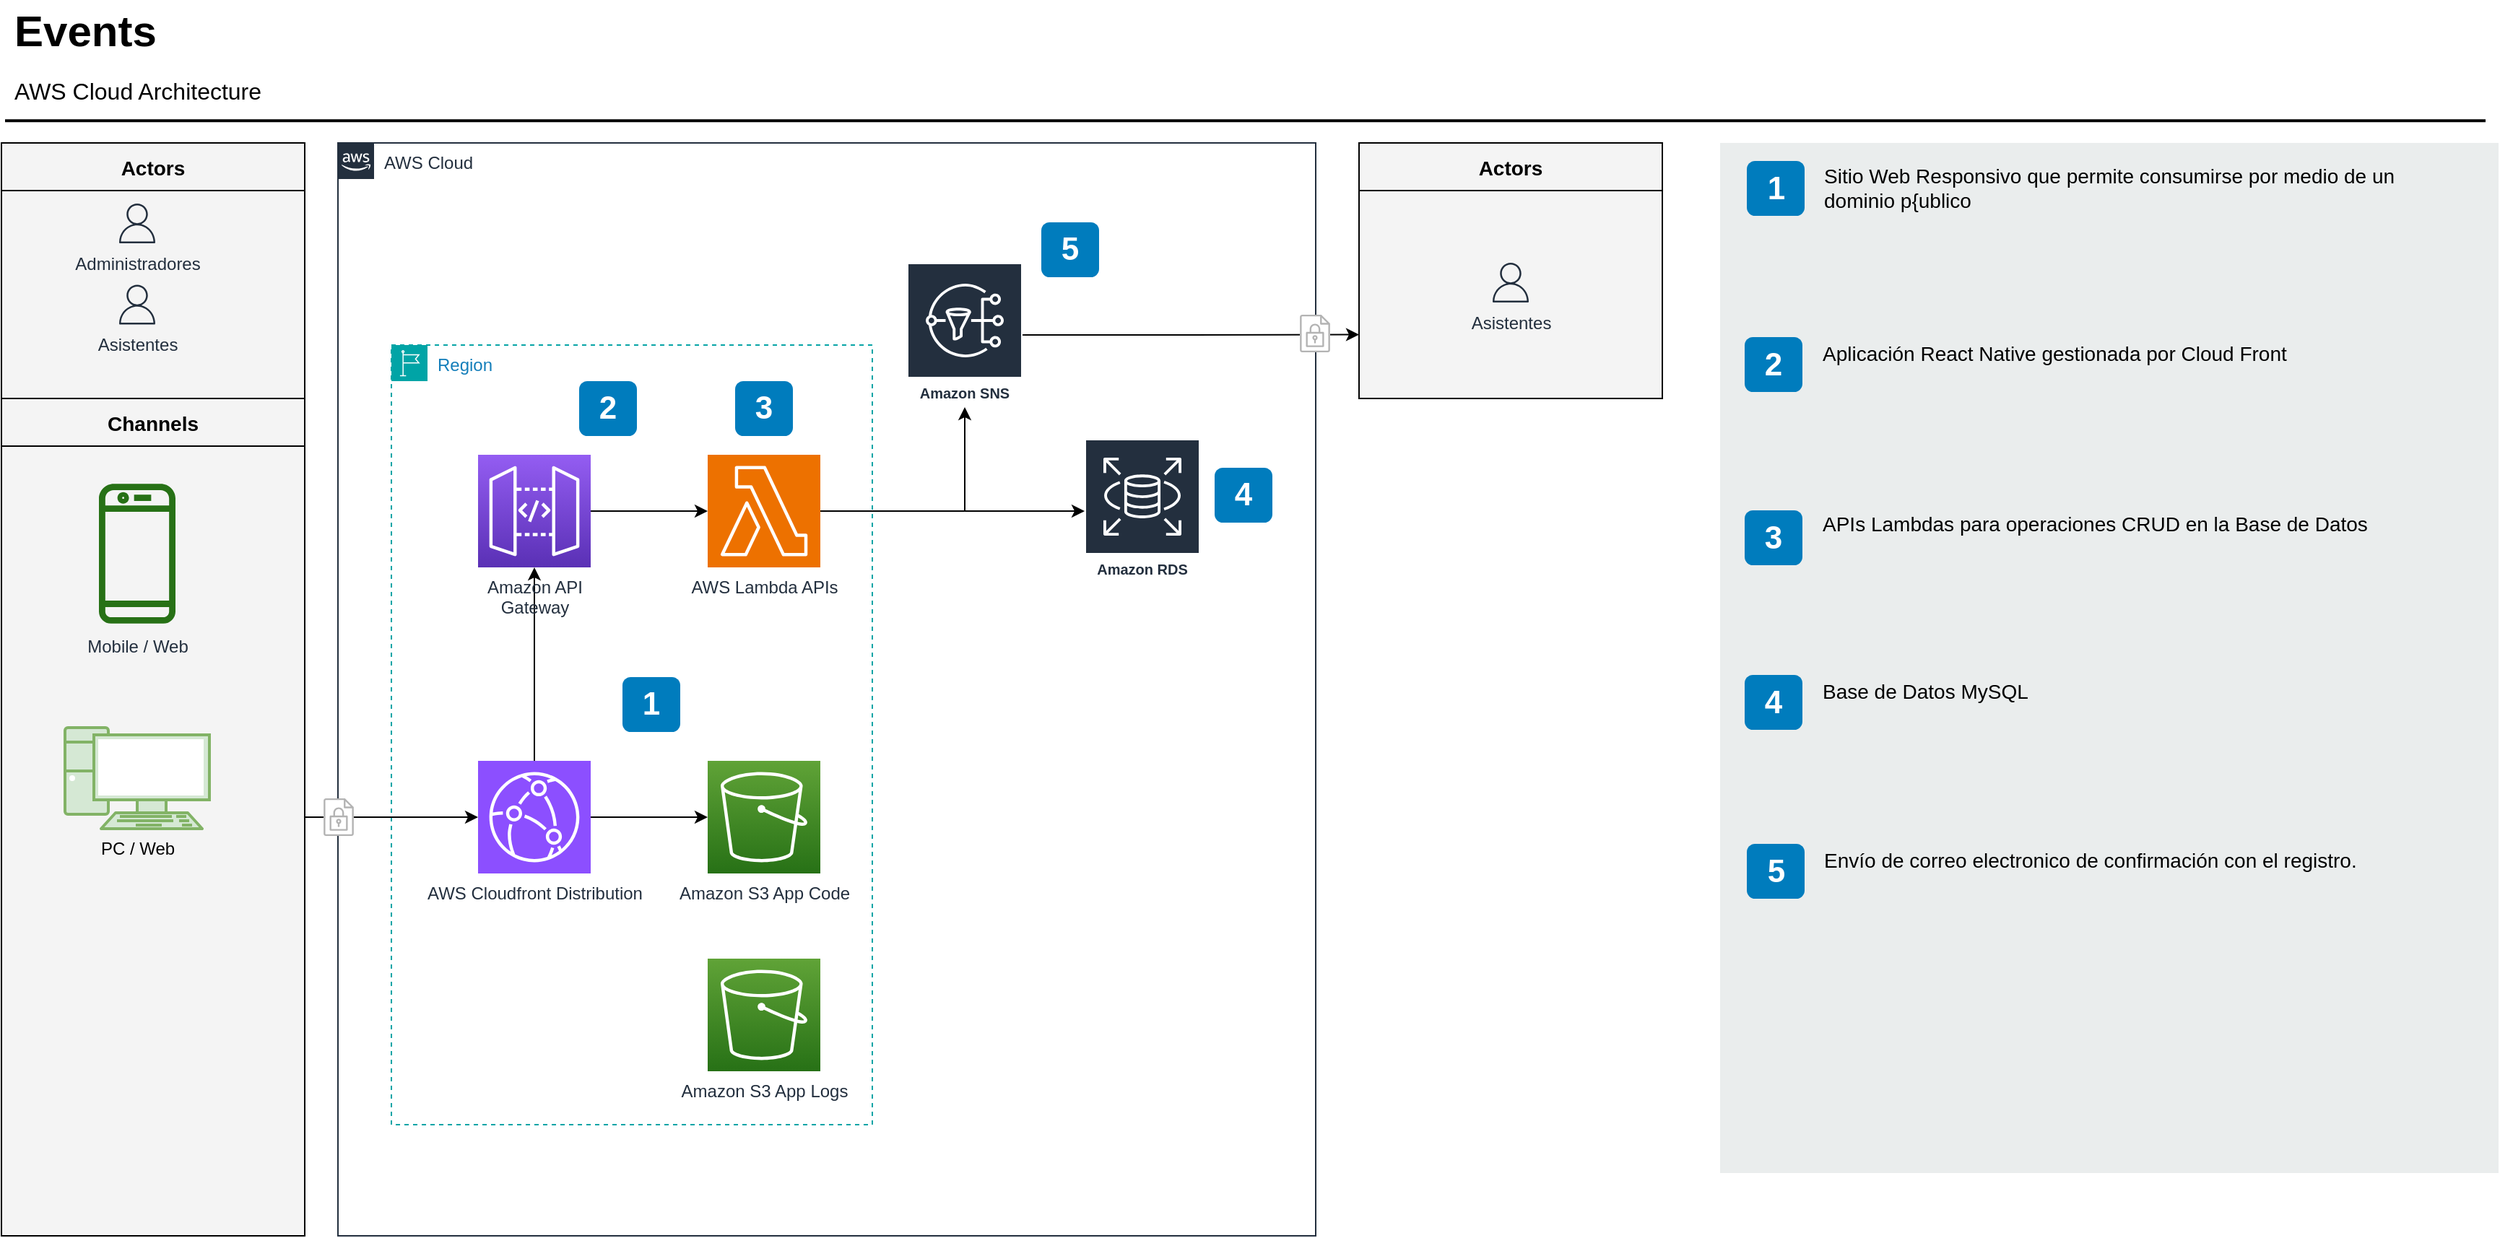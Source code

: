 <mxfile version="24.1.0" type="github">
  <diagram id="Ht1M8jgEwFfnCIfOTk4-" name="Page-1">
    <mxGraphModel dx="1793" dy="975" grid="1" gridSize="10" guides="1" tooltips="1" connect="1" arrows="1" fold="1" page="1" pageScale="1" pageWidth="827" pageHeight="1169" math="0" shadow="0">
      <root>
        <mxCell id="0" />
        <mxCell id="1" parent="0" />
        <mxCell id="jZVaUwOg5UY3L9NAnvdq-71" value="AWS Cloud" style="points=[[0,0],[0.25,0],[0.5,0],[0.75,0],[1,0],[1,0.25],[1,0.5],[1,0.75],[1,1],[0.75,1],[0.5,1],[0.25,1],[0,1],[0,0.75],[0,0.5],[0,0.25]];outlineConnect=0;gradientColor=none;html=1;whiteSpace=wrap;fontSize=12;fontStyle=0;shape=mxgraph.aws4.group;grIcon=mxgraph.aws4.group_aws_cloud_alt;strokeColor=#232F3E;fillColor=none;verticalAlign=top;align=left;spacingLeft=30;fontColor=#232F3E;dashed=0;labelBackgroundColor=none;container=1;pointerEvents=0;collapsible=0;recursiveResize=0;" parent="1" vertex="1">
          <mxGeometry x="263" y="125" width="677" height="757" as="geometry" />
        </mxCell>
        <mxCell id="h6jfpJUwD-NlQoihY7gU-10" value="" style="edgeStyle=orthogonalEdgeStyle;rounded=0;orthogonalLoop=1;jettySize=auto;html=1;" edge="1" parent="jZVaUwOg5UY3L9NAnvdq-71" source="h6jfpJUwD-NlQoihY7gU-9" target="jZVaUwOg5UY3L9NAnvdq-73">
          <mxGeometry relative="1" as="geometry" />
        </mxCell>
        <mxCell id="h6jfpJUwD-NlQoihY7gU-55" style="edgeStyle=orthogonalEdgeStyle;rounded=0;orthogonalLoop=1;jettySize=auto;html=1;" edge="1" parent="jZVaUwOg5UY3L9NAnvdq-71" source="h6jfpJUwD-NlQoihY7gU-9" target="jZVaUwOg5UY3L9NAnvdq-74">
          <mxGeometry relative="1" as="geometry" />
        </mxCell>
        <mxCell id="h6jfpJUwD-NlQoihY7gU-9" value="AWS Cloudfront Distribution" style="sketch=0;points=[[0,0,0],[0.25,0,0],[0.5,0,0],[0.75,0,0],[1,0,0],[0,1,0],[0.25,1,0],[0.5,1,0],[0.75,1,0],[1,1,0],[0,0.25,0],[0,0.5,0],[0,0.75,0],[1,0.25,0],[1,0.5,0],[1,0.75,0]];outlineConnect=0;fontColor=#232F3E;fillColor=#8C4FFF;strokeColor=#ffffff;dashed=0;verticalLabelPosition=bottom;verticalAlign=top;align=center;html=1;fontSize=12;fontStyle=0;aspect=fixed;shape=mxgraph.aws4.resourceIcon;resIcon=mxgraph.aws4.cloudfront;" vertex="1" parent="jZVaUwOg5UY3L9NAnvdq-71">
          <mxGeometry x="97" y="428" width="78" height="78" as="geometry" />
        </mxCell>
        <mxCell id="jZVaUwOg5UY3L9NAnvdq-73" value="Amazon S3 App Code" style="outlineConnect=0;fontColor=#232F3E;gradientColor=#60A337;gradientDirection=north;fillColor=#277116;strokeColor=#ffffff;dashed=0;verticalLabelPosition=bottom;verticalAlign=top;align=center;html=1;fontSize=12;fontStyle=0;aspect=fixed;shape=mxgraph.aws4.resourceIcon;resIcon=mxgraph.aws4.s3;labelBackgroundColor=none;" parent="jZVaUwOg5UY3L9NAnvdq-71" vertex="1">
          <mxGeometry x="256" y="428" width="78" height="78" as="geometry" />
        </mxCell>
        <mxCell id="h6jfpJUwD-NlQoihY7gU-17" value="" style="edgeStyle=orthogonalEdgeStyle;rounded=0;orthogonalLoop=1;jettySize=auto;html=1;" edge="1" parent="jZVaUwOg5UY3L9NAnvdq-71" source="jZVaUwOg5UY3L9NAnvdq-74" target="h6jfpJUwD-NlQoihY7gU-15">
          <mxGeometry relative="1" as="geometry" />
        </mxCell>
        <mxCell id="jZVaUwOg5UY3L9NAnvdq-74" value="Amazon API&lt;br&gt;Gateway&lt;br&gt;" style="outlineConnect=0;fontColor=#232F3E;gradientColor=#945DF2;gradientDirection=north;fillColor=#5A30B5;strokeColor=#ffffff;dashed=0;verticalLabelPosition=bottom;verticalAlign=top;align=center;html=1;fontSize=12;fontStyle=0;aspect=fixed;shape=mxgraph.aws4.resourceIcon;resIcon=mxgraph.aws4.api_gateway;labelBackgroundColor=none;" parent="jZVaUwOg5UY3L9NAnvdq-71" vertex="1">
          <mxGeometry x="97" y="216.0" width="78" height="78" as="geometry" />
        </mxCell>
        <mxCell id="h6jfpJUwD-NlQoihY7gU-34" style="edgeStyle=orthogonalEdgeStyle;rounded=0;orthogonalLoop=1;jettySize=auto;html=1;" edge="1" parent="jZVaUwOg5UY3L9NAnvdq-71" source="h6jfpJUwD-NlQoihY7gU-15" target="h6jfpJUwD-NlQoihY7gU-21">
          <mxGeometry relative="1" as="geometry" />
        </mxCell>
        <mxCell id="h6jfpJUwD-NlQoihY7gU-35" style="edgeStyle=orthogonalEdgeStyle;rounded=0;orthogonalLoop=1;jettySize=auto;html=1;" edge="1" parent="jZVaUwOg5UY3L9NAnvdq-71" source="h6jfpJUwD-NlQoihY7gU-15" target="h6jfpJUwD-NlQoihY7gU-18">
          <mxGeometry relative="1" as="geometry" />
        </mxCell>
        <mxCell id="h6jfpJUwD-NlQoihY7gU-15" value="AWS Lambda APIs" style="sketch=0;points=[[0,0,0],[0.25,0,0],[0.5,0,0],[0.75,0,0],[1,0,0],[0,1,0],[0.25,1,0],[0.5,1,0],[0.75,1,0],[1,1,0],[0,0.25,0],[0,0.5,0],[0,0.75,0],[1,0.25,0],[1,0.5,0],[1,0.75,0]];outlineConnect=0;fontColor=#232F3E;fillColor=#ED7100;strokeColor=#ffffff;dashed=0;verticalLabelPosition=bottom;verticalAlign=top;align=center;html=1;fontSize=12;fontStyle=0;aspect=fixed;shape=mxgraph.aws4.resourceIcon;resIcon=mxgraph.aws4.lambda;" vertex="1" parent="jZVaUwOg5UY3L9NAnvdq-71">
          <mxGeometry x="256" y="216" width="78" height="78" as="geometry" />
        </mxCell>
        <mxCell id="h6jfpJUwD-NlQoihY7gU-18" value="Amazon RDS" style="sketch=0;outlineConnect=0;fontColor=#232F3E;gradientColor=none;strokeColor=#ffffff;fillColor=#232F3E;dashed=0;verticalLabelPosition=middle;verticalAlign=bottom;align=center;html=1;whiteSpace=wrap;fontSize=10;fontStyle=1;spacing=3;shape=mxgraph.aws4.productIcon;prIcon=mxgraph.aws4.rds;" vertex="1" parent="jZVaUwOg5UY3L9NAnvdq-71">
          <mxGeometry x="517" y="205" width="80" height="100" as="geometry" />
        </mxCell>
        <mxCell id="h6jfpJUwD-NlQoihY7gU-21" value="Amazon SNS" style="sketch=0;outlineConnect=0;fontColor=#232F3E;gradientColor=none;strokeColor=#ffffff;fillColor=#232F3E;dashed=0;verticalLabelPosition=middle;verticalAlign=bottom;align=center;html=1;whiteSpace=wrap;fontSize=10;fontStyle=1;spacing=3;shape=mxgraph.aws4.productIcon;prIcon=mxgraph.aws4.sns;" vertex="1" parent="jZVaUwOg5UY3L9NAnvdq-71">
          <mxGeometry x="394" y="83" width="80" height="100" as="geometry" />
        </mxCell>
        <mxCell id="jZVaUwOg5UY3L9NAnvdq-102" value="3" style="rounded=1;whiteSpace=wrap;html=1;fillColor=#007CBD;strokeColor=none;fontColor=#FFFFFF;fontStyle=1;fontSize=22;labelBackgroundColor=none;" parent="jZVaUwOg5UY3L9NAnvdq-71" vertex="1">
          <mxGeometry x="275" y="165" width="40" height="38" as="geometry" />
        </mxCell>
        <mxCell id="jZVaUwOg5UY3L9NAnvdq-103" value="4" style="rounded=1;whiteSpace=wrap;html=1;fillColor=#007CBD;strokeColor=none;fontColor=#FFFFFF;fontStyle=1;fontSize=22;labelBackgroundColor=none;" parent="jZVaUwOg5UY3L9NAnvdq-71" vertex="1">
          <mxGeometry x="607" y="225" width="40" height="38" as="geometry" />
        </mxCell>
        <mxCell id="-QjtrjUzRDEMRZ5MF8oH-28" value="5" style="rounded=1;whiteSpace=wrap;html=1;fillColor=#007CBD;strokeColor=none;fontColor=#FFFFFF;fontStyle=1;fontSize=22;labelBackgroundColor=none;" parent="jZVaUwOg5UY3L9NAnvdq-71" vertex="1">
          <mxGeometry x="487" y="55" width="40" height="38" as="geometry" />
        </mxCell>
        <mxCell id="h6jfpJUwD-NlQoihY7gU-51" value="2" style="rounded=1;whiteSpace=wrap;html=1;fillColor=#007CBD;strokeColor=none;fontColor=#FFFFFF;fontStyle=1;fontSize=22;labelBackgroundColor=none;" vertex="1" parent="jZVaUwOg5UY3L9NAnvdq-71">
          <mxGeometry x="167" y="165" width="40" height="38" as="geometry" />
        </mxCell>
        <mxCell id="h6jfpJUwD-NlQoihY7gU-56" value="Region" style="points=[[0,0],[0.25,0],[0.5,0],[0.75,0],[1,0],[1,0.25],[1,0.5],[1,0.75],[1,1],[0.75,1],[0.5,1],[0.25,1],[0,1],[0,0.75],[0,0.5],[0,0.25]];outlineConnect=0;gradientColor=none;html=1;whiteSpace=wrap;fontSize=12;fontStyle=0;container=1;pointerEvents=0;collapsible=0;recursiveResize=0;shape=mxgraph.aws4.group;grIcon=mxgraph.aws4.group_region;strokeColor=#00A4A6;fillColor=none;verticalAlign=top;align=left;spacingLeft=30;fontColor=#147EBA;dashed=1;" vertex="1" parent="jZVaUwOg5UY3L9NAnvdq-71">
          <mxGeometry x="37" y="140" width="333" height="540" as="geometry" />
        </mxCell>
        <mxCell id="jZVaUwOg5UY3L9NAnvdq-101" value="1" style="rounded=1;whiteSpace=wrap;html=1;fillColor=#007CBD;strokeColor=none;fontColor=#FFFFFF;fontStyle=1;fontSize=22;labelBackgroundColor=none;" parent="h6jfpJUwD-NlQoihY7gU-56" vertex="1">
          <mxGeometry x="160" y="230" width="40" height="38" as="geometry" />
        </mxCell>
        <mxCell id="h6jfpJUwD-NlQoihY7gU-57" value="Amazon S3 App Logs" style="outlineConnect=0;fontColor=#232F3E;gradientColor=#60A337;gradientDirection=north;fillColor=#277116;strokeColor=#ffffff;dashed=0;verticalLabelPosition=bottom;verticalAlign=top;align=center;html=1;fontSize=12;fontStyle=0;aspect=fixed;shape=mxgraph.aws4.resourceIcon;resIcon=mxgraph.aws4.s3;labelBackgroundColor=none;" vertex="1" parent="jZVaUwOg5UY3L9NAnvdq-71">
          <mxGeometry x="256" y="565" width="78" height="78" as="geometry" />
        </mxCell>
        <mxCell id="-QjtrjUzRDEMRZ5MF8oH-46" value="" style="rounded=0;whiteSpace=wrap;html=1;fillColor=#EAEDED;fontSize=22;fontColor=#FFFFFF;strokeColor=none;labelBackgroundColor=none;" parent="1" vertex="1">
          <mxGeometry x="1220" y="125" width="539" height="713.5" as="geometry" />
        </mxCell>
        <mxCell id="-QjtrjUzRDEMRZ5MF8oH-36" value="1" style="rounded=1;whiteSpace=wrap;html=1;fillColor=#007CBD;strokeColor=none;fontColor=#FFFFFF;fontStyle=1;fontSize=22;labelBackgroundColor=none;" parent="1" vertex="1">
          <mxGeometry x="1238.5" y="137.5" width="40" height="38" as="geometry" />
        </mxCell>
        <mxCell id="-QjtrjUzRDEMRZ5MF8oH-37" value="2" style="rounded=1;whiteSpace=wrap;html=1;fillColor=#007CBD;strokeColor=none;fontColor=#FFFFFF;fontStyle=1;fontSize=22;labelBackgroundColor=none;" parent="1" vertex="1">
          <mxGeometry x="1237" y="259.5" width="40" height="38" as="geometry" />
        </mxCell>
        <mxCell id="-QjtrjUzRDEMRZ5MF8oH-38" value="3" style="rounded=1;whiteSpace=wrap;html=1;fillColor=#007CBD;strokeColor=none;fontColor=#FFFFFF;fontStyle=1;fontSize=22;labelBackgroundColor=none;" parent="1" vertex="1">
          <mxGeometry x="1237" y="379.5" width="40" height="38" as="geometry" />
        </mxCell>
        <mxCell id="-QjtrjUzRDEMRZ5MF8oH-39" value="4" style="rounded=1;whiteSpace=wrap;html=1;fillColor=#007CBD;strokeColor=none;fontColor=#FFFFFF;fontStyle=1;fontSize=22;labelBackgroundColor=none;" parent="1" vertex="1">
          <mxGeometry x="1237" y="493.5" width="40" height="38" as="geometry" />
        </mxCell>
        <mxCell id="-QjtrjUzRDEMRZ5MF8oH-40" value="5" style="rounded=1;whiteSpace=wrap;html=1;fillColor=#007CBD;strokeColor=none;fontColor=#FFFFFF;fontStyle=1;fontSize=22;labelBackgroundColor=none;" parent="1" vertex="1">
          <mxGeometry x="1238.5" y="610.5" width="40" height="38" as="geometry" />
        </mxCell>
        <mxCell id="-QjtrjUzRDEMRZ5MF8oH-47" value="Events&amp;nbsp;" style="text;html=1;resizable=0;points=[];autosize=1;align=left;verticalAlign=top;spacingTop=-4;fontSize=30;fontStyle=1;labelBackgroundColor=none;" parent="1" vertex="1">
          <mxGeometry x="36.5" y="26.5" width="120" height="40" as="geometry" />
        </mxCell>
        <mxCell id="-QjtrjUzRDEMRZ5MF8oH-48" value="AWS Cloud Architecture" style="text;html=1;resizable=0;points=[];autosize=1;align=left;verticalAlign=top;spacingTop=-4;fontSize=16;labelBackgroundColor=none;" parent="1" vertex="1">
          <mxGeometry x="36.5" y="76.5" width="190" height="30" as="geometry" />
        </mxCell>
        <mxCell id="SCVMTBWpLvtzJIhz15lM-1" value="" style="line;strokeWidth=2;html=1;fontSize=14;labelBackgroundColor=none;" parent="1" vertex="1">
          <mxGeometry x="32.5" y="101.5" width="1717.5" height="16.2" as="geometry" />
        </mxCell>
        <mxCell id="SCVMTBWpLvtzJIhz15lM-6" value="&lt;span&gt;Sitio Web Responsivo que permite consumirse por medio de un dominio p{ublico&lt;/span&gt;" style="text;html=1;align=left;verticalAlign=top;spacingTop=-4;fontSize=14;labelBackgroundColor=none;whiteSpace=wrap;" parent="1" vertex="1">
          <mxGeometry x="1290" y="137" width="449" height="118" as="geometry" />
        </mxCell>
        <mxCell id="SCVMTBWpLvtzJIhz15lM-7" value="Aplicación React Native gestionada por Cloud Front" style="text;html=1;align=left;verticalAlign=top;spacingTop=-4;fontSize=14;labelBackgroundColor=none;whiteSpace=wrap;" parent="1" vertex="1">
          <mxGeometry x="1289" y="260" width="450" height="115" as="geometry" />
        </mxCell>
        <mxCell id="SCVMTBWpLvtzJIhz15lM-9" value="&lt;span&gt;APIs Lambdas para operaciones CRUD en la Base de Datos&lt;/span&gt;" style="text;html=1;align=left;verticalAlign=top;spacingTop=-4;fontSize=14;labelBackgroundColor=none;whiteSpace=wrap;" parent="1" vertex="1">
          <mxGeometry x="1289" y="378" width="450" height="117" as="geometry" />
        </mxCell>
        <mxCell id="SCVMTBWpLvtzJIhz15lM-10" value="&lt;span&gt;Base de Datos MySQL&lt;/span&gt;" style="text;html=1;align=left;verticalAlign=top;spacingTop=-4;fontSize=14;labelBackgroundColor=none;whiteSpace=wrap;" parent="1" vertex="1">
          <mxGeometry x="1289" y="494" width="450" height="121" as="geometry" />
        </mxCell>
        <mxCell id="SCVMTBWpLvtzJIhz15lM-11" value="&lt;span&gt;Envío de correo electronico de confirmación con el registro.&lt;/span&gt;" style="text;html=1;align=left;verticalAlign=top;spacingTop=-4;fontSize=14;labelBackgroundColor=none;whiteSpace=wrap;" parent="1" vertex="1">
          <mxGeometry x="1290" y="611" width="449" height="114" as="geometry" />
        </mxCell>
        <mxCell id="jZVaUwOg5UY3L9NAnvdq-59" value="Actors" style="swimlane;fontSize=14;align=center;swimlaneFillColor=#f4f4f4;fillColor=#f4f4f4;startSize=33;container=1;pointerEvents=0;collapsible=0;recursiveResize=0;" parent="1" vertex="1">
          <mxGeometry x="30" y="125" width="210" height="177" as="geometry" />
        </mxCell>
        <mxCell id="jZVaUwOg5UY3L9NAnvdq-60" value="Administradores" style="outlineConnect=0;fontColor=#232F3E;gradientColor=none;fillColor=#232F3E;strokeColor=none;dashed=0;verticalLabelPosition=bottom;verticalAlign=top;align=center;html=1;fontSize=12;fontStyle=0;aspect=fixed;pointerEvents=1;shape=mxgraph.aws4.user;labelBackgroundColor=none;" parent="jZVaUwOg5UY3L9NAnvdq-59" vertex="1">
          <mxGeometry x="80.25" y="42" width="27.5" height="27.5" as="geometry" />
        </mxCell>
        <mxCell id="h6jfpJUwD-NlQoihY7gU-4" value="Asistentes" style="outlineConnect=0;fontColor=#232F3E;gradientColor=none;fillColor=#232F3E;strokeColor=none;dashed=0;verticalLabelPosition=bottom;verticalAlign=top;align=center;html=1;fontSize=12;fontStyle=0;aspect=fixed;pointerEvents=1;shape=mxgraph.aws4.user;labelBackgroundColor=none;" vertex="1" parent="jZVaUwOg5UY3L9NAnvdq-59">
          <mxGeometry x="80.25" y="98.25" width="27.5" height="27.5" as="geometry" />
        </mxCell>
        <mxCell id="h6jfpJUwD-NlQoihY7gU-53" style="edgeStyle=orthogonalEdgeStyle;rounded=0;orthogonalLoop=1;jettySize=auto;html=1;" edge="1" parent="1" source="jZVaUwOg5UY3L9NAnvdq-62" target="h6jfpJUwD-NlQoihY7gU-9">
          <mxGeometry relative="1" as="geometry" />
        </mxCell>
        <mxCell id="jZVaUwOg5UY3L9NAnvdq-62" value="Channels" style="swimlane;fontSize=14;align=center;swimlaneFillColor=#f4f4f4;fillColor=#f4f4f4;startSize=33;container=1;pointerEvents=0;collapsible=0;recursiveResize=0;" parent="1" vertex="1">
          <mxGeometry x="30" y="302" width="210" height="580" as="geometry" />
        </mxCell>
        <mxCell id="jZVaUwOg5UY3L9NAnvdq-65" value="Mobile / Web" style="outlineConnect=0;fontColor=#232F3E;gradientColor=none;strokeColor=none;fillColor=#277116;dashed=0;verticalLabelPosition=bottom;verticalAlign=top;align=center;html=1;fontSize=12;fontStyle=0;shape=mxgraph.aws4.mobile_client;labelBackgroundColor=none;" parent="jZVaUwOg5UY3L9NAnvdq-62" vertex="1">
          <mxGeometry x="67.5" y="57.5" width="53" height="100" as="geometry" />
        </mxCell>
        <mxCell id="h6jfpJUwD-NlQoihY7gU-1" value="PC / Web" style="verticalAlign=top;verticalLabelPosition=bottom;labelPosition=center;align=center;html=1;outlineConnect=0;fillColor=#d5e8d4;strokeColor=#82b366;gradientDirection=north;strokeWidth=2;shape=mxgraph.networks.pc;" vertex="1" parent="jZVaUwOg5UY3L9NAnvdq-62">
          <mxGeometry x="44" y="228" width="100" height="70" as="geometry" />
        </mxCell>
        <mxCell id="h6jfpJUwD-NlQoihY7gU-24" value="Actors" style="swimlane;fontSize=14;align=center;swimlaneFillColor=#f4f4f4;fillColor=#f4f4f4;startSize=33;container=1;pointerEvents=0;collapsible=0;recursiveResize=0;" vertex="1" parent="1">
          <mxGeometry x="970" y="125" width="210" height="177" as="geometry" />
        </mxCell>
        <mxCell id="h6jfpJUwD-NlQoihY7gU-26" value="Asistentes" style="outlineConnect=0;fontColor=#232F3E;gradientColor=none;fillColor=#232F3E;strokeColor=none;dashed=0;verticalLabelPosition=bottom;verticalAlign=top;align=center;html=1;fontSize=12;fontStyle=0;aspect=fixed;pointerEvents=1;shape=mxgraph.aws4.user;labelBackgroundColor=none;" vertex="1" parent="h6jfpJUwD-NlQoihY7gU-24">
          <mxGeometry x="91.25" y="83" width="27.5" height="27.5" as="geometry" />
        </mxCell>
        <mxCell id="h6jfpJUwD-NlQoihY7gU-47" style="edgeStyle=orthogonalEdgeStyle;rounded=0;orthogonalLoop=1;jettySize=auto;html=1;entryX=0;entryY=0.75;entryDx=0;entryDy=0;" edge="1" parent="1" source="h6jfpJUwD-NlQoihY7gU-21" target="h6jfpJUwD-NlQoihY7gU-24">
          <mxGeometry relative="1" as="geometry" />
        </mxCell>
        <mxCell id="h6jfpJUwD-NlQoihY7gU-48" value="" style="group" vertex="1" connectable="0" parent="1">
          <mxGeometry x="929" y="244" width="21" height="26" as="geometry" />
        </mxCell>
        <mxCell id="h6jfpJUwD-NlQoihY7gU-49" value="" style="rounded=0;whiteSpace=wrap;html=1;labelBackgroundColor=#ffffff;fontSize=14;align=center;strokeColor=none;" vertex="1" parent="h6jfpJUwD-NlQoihY7gU-48">
          <mxGeometry width="21" height="26" as="geometry" />
        </mxCell>
        <mxCell id="h6jfpJUwD-NlQoihY7gU-50" value="" style="outlineConnect=0;fontColor=#232F3E;gradientColor=none;fillColor=#B3B3B3;strokeColor=none;dashed=0;verticalLabelPosition=bottom;verticalAlign=top;align=center;html=1;fontSize=12;fontStyle=0;aspect=fixed;pointerEvents=1;shape=mxgraph.aws4.encrypted_data;labelBackgroundColor=#ffffff;" vertex="1" parent="h6jfpJUwD-NlQoihY7gU-48">
          <mxGeometry width="21" height="26" as="geometry" />
        </mxCell>
        <mxCell id="h6jfpJUwD-NlQoihY7gU-44" value="" style="group" vertex="1" connectable="0" parent="1">
          <mxGeometry x="253.0" y="579" width="21" height="26" as="geometry" />
        </mxCell>
        <mxCell id="h6jfpJUwD-NlQoihY7gU-45" value="" style="rounded=0;whiteSpace=wrap;html=1;labelBackgroundColor=#ffffff;fontSize=14;align=center;strokeColor=none;" vertex="1" parent="h6jfpJUwD-NlQoihY7gU-44">
          <mxGeometry width="21" height="26" as="geometry" />
        </mxCell>
        <mxCell id="h6jfpJUwD-NlQoihY7gU-46" value="" style="outlineConnect=0;fontColor=#232F3E;gradientColor=none;fillColor=#B3B3B3;strokeColor=none;dashed=0;verticalLabelPosition=bottom;verticalAlign=top;align=center;html=1;fontSize=12;fontStyle=0;aspect=fixed;pointerEvents=1;shape=mxgraph.aws4.encrypted_data;labelBackgroundColor=#ffffff;" vertex="1" parent="h6jfpJUwD-NlQoihY7gU-44">
          <mxGeometry width="21" height="26" as="geometry" />
        </mxCell>
      </root>
    </mxGraphModel>
  </diagram>
</mxfile>

